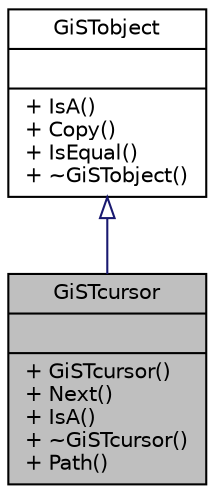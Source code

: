 digraph "GiSTcursor"
{
 // INTERACTIVE_SVG=YES
 // LATEX_PDF_SIZE
  edge [fontname="Helvetica",fontsize="10",labelfontname="Helvetica",labelfontsize="10"];
  node [fontname="Helvetica",fontsize="10",shape=record];
  Node1 [label="{GiSTcursor\n||+ GiSTcursor()\l+ Next()\l+ IsA()\l+ ~GiSTcursor()\l+ Path()\l}",height=0.2,width=0.4,color="black", fillcolor="grey75", style="filled", fontcolor="black",tooltip=" "];
  Node2 -> Node1 [dir="back",color="midnightblue",fontsize="10",style="solid",arrowtail="onormal"];
  Node2 [label="{GiSTobject\n||+ IsA()\l+ Copy()\l+ IsEqual()\l+ ~GiSTobject()\l}",height=0.2,width=0.4,color="black", fillcolor="white", style="filled",URL="$classGiSTobject.html",tooltip=" "];
}
